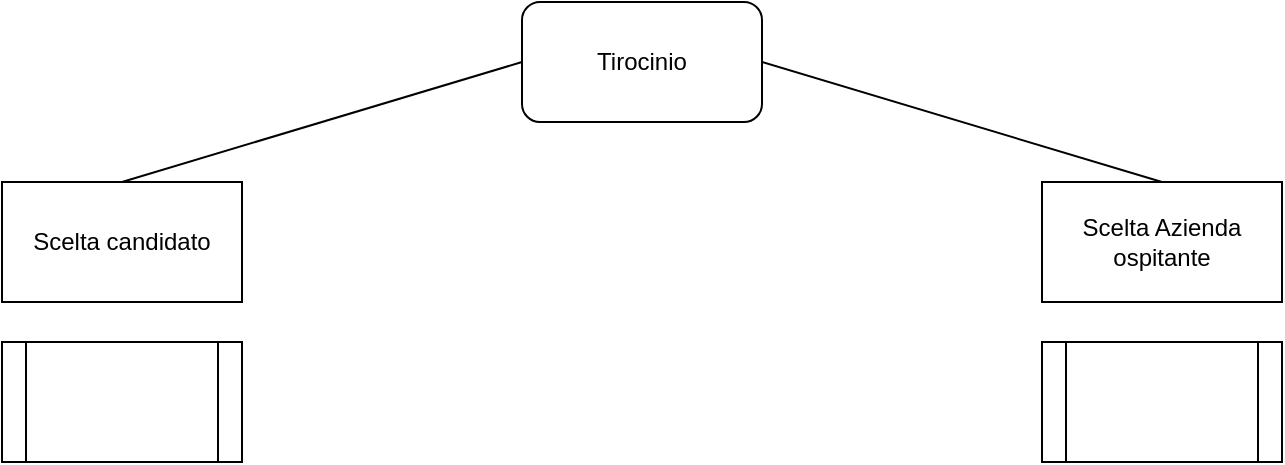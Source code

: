 <mxfile version="13.10.4" type="github"><diagram id="zC6jCUY4uEtXgVOGFWZi" name="Page-1"><mxGraphModel dx="925" dy="492" grid="1" gridSize="10" guides="1" tooltips="1" connect="1" arrows="1" fold="1" page="1" pageScale="1" pageWidth="827" pageHeight="1169" math="0" shadow="0"><root><mxCell id="0"/><mxCell id="1" parent="0"/><mxCell id="xb2Isx8kjLDpY6RA5AtV-1" value="Tirocinio" style="rounded=1;whiteSpace=wrap;html=1;" vertex="1" parent="1"><mxGeometry x="340" y="30" width="120" height="60" as="geometry"/></mxCell><mxCell id="xb2Isx8kjLDpY6RA5AtV-2" value="Scelta candidato" style="rounded=0;whiteSpace=wrap;html=1;" vertex="1" parent="1"><mxGeometry x="80" y="120" width="120" height="60" as="geometry"/></mxCell><mxCell id="xb2Isx8kjLDpY6RA5AtV-3" value="Scelta Azienda ospitante" style="rounded=0;whiteSpace=wrap;html=1;" vertex="1" parent="1"><mxGeometry x="600" y="120" width="120" height="60" as="geometry"/></mxCell><mxCell id="xb2Isx8kjLDpY6RA5AtV-4" value="" style="endArrow=none;html=1;exitX=0.5;exitY=0;exitDx=0;exitDy=0;entryX=0;entryY=0.5;entryDx=0;entryDy=0;" edge="1" parent="1" source="xb2Isx8kjLDpY6RA5AtV-2" target="xb2Isx8kjLDpY6RA5AtV-1"><mxGeometry width="50" height="50" relative="1" as="geometry"><mxPoint x="390" y="270" as="sourcePoint"/><mxPoint x="440" y="220" as="targetPoint"/></mxGeometry></mxCell><mxCell id="xb2Isx8kjLDpY6RA5AtV-5" value="" style="endArrow=none;html=1;entryX=1;entryY=0.5;entryDx=0;entryDy=0;exitX=0.5;exitY=0;exitDx=0;exitDy=0;" edge="1" parent="1" source="xb2Isx8kjLDpY6RA5AtV-3" target="xb2Isx8kjLDpY6RA5AtV-1"><mxGeometry width="50" height="50" relative="1" as="geometry"><mxPoint x="390" y="270" as="sourcePoint"/><mxPoint x="440" y="220" as="targetPoint"/></mxGeometry></mxCell><mxCell id="xb2Isx8kjLDpY6RA5AtV-7" value="" style="shape=process;whiteSpace=wrap;html=1;backgroundOutline=1;" vertex="1" parent="1"><mxGeometry x="80" y="200" width="120" height="60" as="geometry"/></mxCell><mxCell id="xb2Isx8kjLDpY6RA5AtV-8" value="" style="shape=process;whiteSpace=wrap;html=1;backgroundOutline=1;" vertex="1" parent="1"><mxGeometry x="600" y="200" width="120" height="60" as="geometry"/></mxCell></root></mxGraphModel></diagram></mxfile>